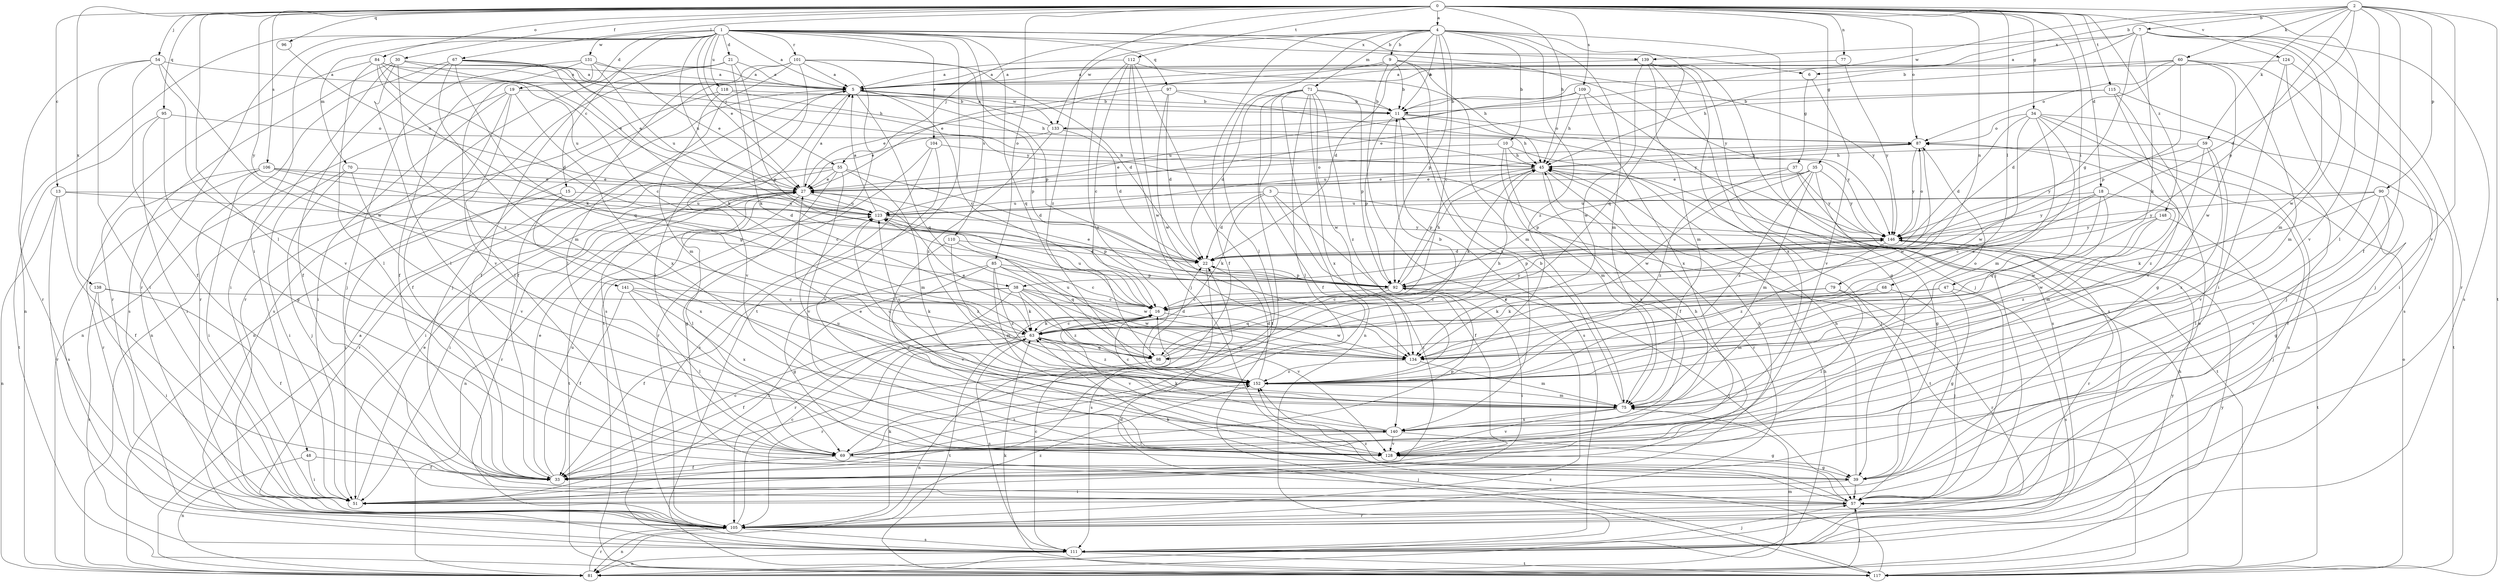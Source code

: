 strict digraph  {
0;
1;
2;
3;
4;
5;
6;
7;
9;
10;
11;
13;
15;
16;
18;
19;
21;
22;
27;
30;
33;
34;
35;
37;
38;
39;
45;
47;
48;
51;
54;
55;
57;
59;
60;
63;
67;
68;
69;
70;
71;
75;
77;
79;
81;
84;
85;
87;
90;
92;
95;
96;
97;
98;
101;
104;
105;
106;
109;
110;
111;
112;
115;
117;
118;
123;
124;
128;
131;
133;
134;
138;
139;
140;
141;
146;
148;
152;
0 -> 4  [label=a];
0 -> 13  [label=c];
0 -> 18  [label=d];
0 -> 30  [label=f];
0 -> 34  [label=g];
0 -> 35  [label=g];
0 -> 45  [label=h];
0 -> 47  [label=i];
0 -> 54  [label=j];
0 -> 67  [label=l];
0 -> 68  [label=l];
0 -> 69  [label=l];
0 -> 77  [label=n];
0 -> 79  [label=n];
0 -> 84  [label=o];
0 -> 85  [label=o];
0 -> 87  [label=o];
0 -> 95  [label=q];
0 -> 96  [label=q];
0 -> 106  [label=s];
0 -> 109  [label=s];
0 -> 112  [label=t];
0 -> 115  [label=t];
0 -> 124  [label=v];
0 -> 128  [label=v];
0 -> 138  [label=x];
0 -> 141  [label=y];
0 -> 148  [label=z];
0 -> 152  [label=z];
1 -> 5  [label=a];
1 -> 6  [label=b];
1 -> 15  [label=c];
1 -> 19  [label=d];
1 -> 21  [label=d];
1 -> 27  [label=e];
1 -> 48  [label=i];
1 -> 55  [label=j];
1 -> 70  [label=m];
1 -> 81  [label=n];
1 -> 97  [label=q];
1 -> 98  [label=q];
1 -> 101  [label=r];
1 -> 104  [label=r];
1 -> 105  [label=r];
1 -> 110  [label=s];
1 -> 117  [label=t];
1 -> 118  [label=u];
1 -> 123  [label=u];
1 -> 131  [label=w];
1 -> 139  [label=x];
1 -> 146  [label=y];
2 -> 6  [label=b];
2 -> 7  [label=b];
2 -> 22  [label=d];
2 -> 33  [label=f];
2 -> 59  [label=k];
2 -> 60  [label=k];
2 -> 69  [label=l];
2 -> 90  [label=p];
2 -> 92  [label=p];
2 -> 117  [label=t];
2 -> 128  [label=v];
2 -> 133  [label=w];
3 -> 22  [label=d];
3 -> 33  [label=f];
3 -> 51  [label=i];
3 -> 63  [label=k];
3 -> 117  [label=t];
3 -> 123  [label=u];
4 -> 9  [label=b];
4 -> 10  [label=b];
4 -> 11  [label=b];
4 -> 16  [label=c];
4 -> 22  [label=d];
4 -> 33  [label=f];
4 -> 55  [label=j];
4 -> 57  [label=j];
4 -> 69  [label=l];
4 -> 71  [label=m];
4 -> 75  [label=m];
4 -> 92  [label=p];
4 -> 98  [label=q];
4 -> 133  [label=w];
4 -> 152  [label=z];
5 -> 11  [label=b];
5 -> 16  [label=c];
5 -> 69  [label=l];
5 -> 81  [label=n];
5 -> 92  [label=p];
5 -> 98  [label=q];
5 -> 128  [label=v];
5 -> 133  [label=w];
6 -> 37  [label=g];
6 -> 128  [label=v];
7 -> 5  [label=a];
7 -> 11  [label=b];
7 -> 38  [label=g];
7 -> 63  [label=k];
7 -> 75  [label=m];
7 -> 105  [label=r];
7 -> 111  [label=s];
7 -> 134  [label=w];
7 -> 139  [label=x];
9 -> 5  [label=a];
9 -> 11  [label=b];
9 -> 27  [label=e];
9 -> 75  [label=m];
9 -> 105  [label=r];
9 -> 140  [label=x];
9 -> 146  [label=y];
10 -> 27  [label=e];
10 -> 33  [label=f];
10 -> 45  [label=h];
10 -> 57  [label=j];
10 -> 75  [label=m];
11 -> 87  [label=o];
11 -> 92  [label=p];
11 -> 111  [label=s];
11 -> 146  [label=y];
13 -> 33  [label=f];
13 -> 38  [label=g];
13 -> 81  [label=n];
13 -> 105  [label=r];
13 -> 123  [label=u];
15 -> 51  [label=i];
15 -> 123  [label=u];
15 -> 140  [label=x];
16 -> 63  [label=k];
16 -> 123  [label=u];
16 -> 128  [label=v];
16 -> 134  [label=w];
16 -> 146  [label=y];
18 -> 16  [label=c];
18 -> 75  [label=m];
18 -> 98  [label=q];
18 -> 123  [label=u];
18 -> 134  [label=w];
18 -> 146  [label=y];
19 -> 11  [label=b];
19 -> 33  [label=f];
19 -> 51  [label=i];
19 -> 69  [label=l];
19 -> 81  [label=n];
19 -> 140  [label=x];
21 -> 5  [label=a];
21 -> 33  [label=f];
21 -> 63  [label=k];
21 -> 92  [label=p];
21 -> 105  [label=r];
21 -> 111  [label=s];
22 -> 92  [label=p];
22 -> 111  [label=s];
27 -> 5  [label=a];
27 -> 51  [label=i];
27 -> 69  [label=l];
27 -> 81  [label=n];
27 -> 87  [label=o];
27 -> 105  [label=r];
27 -> 117  [label=t];
27 -> 123  [label=u];
30 -> 5  [label=a];
30 -> 16  [label=c];
30 -> 27  [label=e];
30 -> 51  [label=i];
30 -> 69  [label=l];
30 -> 111  [label=s];
30 -> 152  [label=z];
33 -> 16  [label=c];
33 -> 27  [label=e];
33 -> 45  [label=h];
33 -> 123  [label=u];
34 -> 22  [label=d];
34 -> 75  [label=m];
34 -> 81  [label=n];
34 -> 87  [label=o];
34 -> 105  [label=r];
34 -> 117  [label=t];
34 -> 134  [label=w];
34 -> 152  [label=z];
35 -> 27  [label=e];
35 -> 39  [label=g];
35 -> 75  [label=m];
35 -> 92  [label=p];
35 -> 134  [label=w];
35 -> 146  [label=y];
35 -> 152  [label=z];
37 -> 27  [label=e];
37 -> 117  [label=t];
37 -> 146  [label=y];
37 -> 152  [label=z];
38 -> 16  [label=c];
38 -> 33  [label=f];
38 -> 51  [label=i];
38 -> 63  [label=k];
38 -> 105  [label=r];
38 -> 128  [label=v];
38 -> 134  [label=w];
38 -> 152  [label=z];
39 -> 45  [label=h];
39 -> 51  [label=i];
39 -> 57  [label=j];
45 -> 27  [label=e];
45 -> 63  [label=k];
45 -> 92  [label=p];
45 -> 105  [label=r];
45 -> 140  [label=x];
47 -> 16  [label=c];
47 -> 39  [label=g];
47 -> 63  [label=k];
47 -> 111  [label=s];
48 -> 33  [label=f];
48 -> 51  [label=i];
48 -> 81  [label=n];
51 -> 27  [label=e];
54 -> 5  [label=a];
54 -> 33  [label=f];
54 -> 51  [label=i];
54 -> 105  [label=r];
54 -> 128  [label=v];
54 -> 134  [label=w];
55 -> 22  [label=d];
55 -> 27  [label=e];
55 -> 39  [label=g];
55 -> 51  [label=i];
55 -> 75  [label=m];
55 -> 105  [label=r];
55 -> 128  [label=v];
57 -> 63  [label=k];
57 -> 87  [label=o];
57 -> 105  [label=r];
57 -> 152  [label=z];
59 -> 45  [label=h];
59 -> 128  [label=v];
59 -> 140  [label=x];
59 -> 146  [label=y];
59 -> 152  [label=z];
60 -> 5  [label=a];
60 -> 22  [label=d];
60 -> 45  [label=h];
60 -> 51  [label=i];
60 -> 75  [label=m];
60 -> 87  [label=o];
60 -> 92  [label=p];
60 -> 134  [label=w];
63 -> 16  [label=c];
63 -> 33  [label=f];
63 -> 98  [label=q];
63 -> 105  [label=r];
63 -> 111  [label=s];
63 -> 117  [label=t];
63 -> 134  [label=w];
63 -> 152  [label=z];
67 -> 5  [label=a];
67 -> 33  [label=f];
67 -> 45  [label=h];
67 -> 63  [label=k];
67 -> 75  [label=m];
67 -> 98  [label=q];
67 -> 105  [label=r];
67 -> 146  [label=y];
68 -> 16  [label=c];
68 -> 57  [label=j];
68 -> 75  [label=m];
69 -> 33  [label=f];
69 -> 57  [label=j];
69 -> 92  [label=p];
69 -> 152  [label=z];
70 -> 27  [label=e];
70 -> 51  [label=i];
70 -> 57  [label=j];
70 -> 128  [label=v];
71 -> 11  [label=b];
71 -> 22  [label=d];
71 -> 33  [label=f];
71 -> 51  [label=i];
71 -> 69  [label=l];
71 -> 81  [label=n];
71 -> 92  [label=p];
71 -> 134  [label=w];
71 -> 140  [label=x];
71 -> 152  [label=z];
75 -> 11  [label=b];
75 -> 16  [label=c];
75 -> 123  [label=u];
75 -> 128  [label=v];
75 -> 140  [label=x];
77 -> 5  [label=a];
77 -> 146  [label=y];
79 -> 16  [label=c];
79 -> 63  [label=k];
79 -> 69  [label=l];
79 -> 105  [label=r];
81 -> 5  [label=a];
81 -> 45  [label=h];
81 -> 57  [label=j];
81 -> 75  [label=m];
81 -> 105  [label=r];
81 -> 146  [label=y];
84 -> 5  [label=a];
84 -> 22  [label=d];
84 -> 27  [label=e];
84 -> 63  [label=k];
84 -> 69  [label=l];
84 -> 105  [label=r];
84 -> 123  [label=u];
85 -> 16  [label=c];
85 -> 39  [label=g];
85 -> 75  [label=m];
85 -> 92  [label=p];
85 -> 128  [label=v];
85 -> 134  [label=w];
85 -> 152  [label=z];
87 -> 45  [label=h];
87 -> 123  [label=u];
87 -> 134  [label=w];
87 -> 146  [label=y];
90 -> 39  [label=g];
90 -> 63  [label=k];
90 -> 69  [label=l];
90 -> 123  [label=u];
90 -> 128  [label=v];
90 -> 146  [label=y];
92 -> 16  [label=c];
92 -> 27  [label=e];
92 -> 45  [label=h];
92 -> 51  [label=i];
92 -> 57  [label=j];
92 -> 98  [label=q];
95 -> 39  [label=g];
95 -> 51  [label=i];
95 -> 87  [label=o];
95 -> 117  [label=t];
96 -> 123  [label=u];
97 -> 11  [label=b];
97 -> 22  [label=d];
97 -> 27  [label=e];
97 -> 134  [label=w];
97 -> 146  [label=y];
98 -> 11  [label=b];
98 -> 22  [label=d];
98 -> 27  [label=e];
98 -> 45  [label=h];
98 -> 81  [label=n];
101 -> 5  [label=a];
101 -> 22  [label=d];
101 -> 33  [label=f];
101 -> 57  [label=j];
101 -> 69  [label=l];
101 -> 92  [label=p];
101 -> 111  [label=s];
101 -> 117  [label=t];
104 -> 45  [label=h];
104 -> 105  [label=r];
104 -> 111  [label=s];
104 -> 128  [label=v];
105 -> 16  [label=c];
105 -> 63  [label=k];
105 -> 81  [label=n];
105 -> 111  [label=s];
105 -> 152  [label=z];
106 -> 16  [label=c];
106 -> 22  [label=d];
106 -> 27  [label=e];
106 -> 51  [label=i];
106 -> 105  [label=r];
106 -> 111  [label=s];
109 -> 11  [label=b];
109 -> 45  [label=h];
109 -> 111  [label=s];
109 -> 123  [label=u];
109 -> 140  [label=x];
110 -> 22  [label=d];
110 -> 98  [label=q];
110 -> 128  [label=v];
110 -> 152  [label=z];
111 -> 16  [label=c];
111 -> 57  [label=j];
111 -> 81  [label=n];
111 -> 117  [label=t];
111 -> 146  [label=y];
112 -> 5  [label=a];
112 -> 16  [label=c];
112 -> 45  [label=h];
112 -> 57  [label=j];
112 -> 117  [label=t];
112 -> 134  [label=w];
112 -> 152  [label=z];
115 -> 11  [label=b];
115 -> 27  [label=e];
115 -> 39  [label=g];
115 -> 57  [label=j];
115 -> 128  [label=v];
117 -> 22  [label=d];
117 -> 45  [label=h];
117 -> 63  [label=k];
117 -> 87  [label=o];
117 -> 152  [label=z];
118 -> 11  [label=b];
118 -> 45  [label=h];
118 -> 75  [label=m];
118 -> 81  [label=n];
123 -> 5  [label=a];
123 -> 92  [label=p];
123 -> 146  [label=y];
124 -> 5  [label=a];
124 -> 51  [label=i];
124 -> 57  [label=j];
124 -> 111  [label=s];
128 -> 39  [label=g];
128 -> 45  [label=h];
131 -> 5  [label=a];
131 -> 27  [label=e];
131 -> 33  [label=f];
131 -> 57  [label=j];
131 -> 123  [label=u];
131 -> 128  [label=v];
133 -> 5  [label=a];
133 -> 22  [label=d];
133 -> 27  [label=e];
133 -> 45  [label=h];
133 -> 152  [label=z];
134 -> 75  [label=m];
134 -> 123  [label=u];
134 -> 152  [label=z];
138 -> 16  [label=c];
138 -> 33  [label=f];
138 -> 51  [label=i];
138 -> 111  [label=s];
139 -> 5  [label=a];
139 -> 39  [label=g];
139 -> 57  [label=j];
139 -> 75  [label=m];
139 -> 111  [label=s];
139 -> 134  [label=w];
139 -> 140  [label=x];
140 -> 27  [label=e];
140 -> 39  [label=g];
140 -> 63  [label=k];
140 -> 69  [label=l];
140 -> 123  [label=u];
140 -> 128  [label=v];
141 -> 16  [label=c];
141 -> 33  [label=f];
141 -> 63  [label=k];
141 -> 69  [label=l];
141 -> 140  [label=x];
146 -> 22  [label=d];
146 -> 87  [label=o];
146 -> 92  [label=p];
146 -> 105  [label=r];
146 -> 117  [label=t];
146 -> 152  [label=z];
148 -> 57  [label=j];
148 -> 134  [label=w];
148 -> 146  [label=y];
148 -> 152  [label=z];
152 -> 22  [label=d];
152 -> 75  [label=m];
152 -> 87  [label=o];
152 -> 123  [label=u];
}
